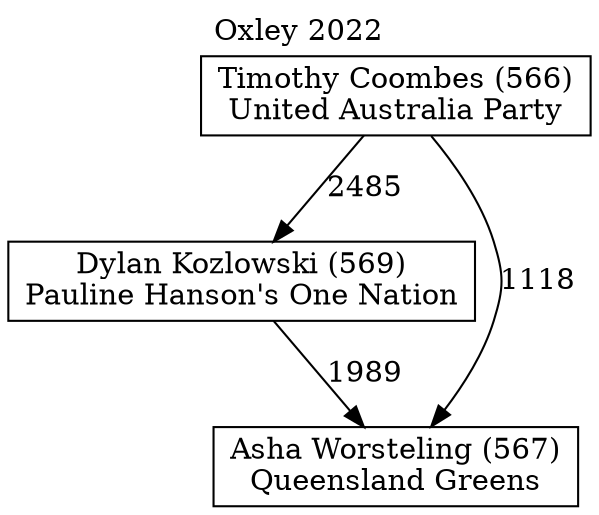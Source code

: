 // House preference flow
digraph "Asha Worsteling (567)_Oxley_2022" {
	graph [label="Oxley 2022" labelloc=t mclimit=10]
	node [shape=box]
	"Dylan Kozlowski (569)" [label="Dylan Kozlowski (569)
Pauline Hanson's One Nation"]
	"Timothy Coombes (566)" [label="Timothy Coombes (566)
United Australia Party"]
	"Asha Worsteling (567)" [label="Asha Worsteling (567)
Queensland Greens"]
	"Timothy Coombes (566)" -> "Dylan Kozlowski (569)" [label=2485]
	"Timothy Coombes (566)" -> "Asha Worsteling (567)" [label=1118]
	"Dylan Kozlowski (569)" -> "Asha Worsteling (567)" [label=1989]
}
